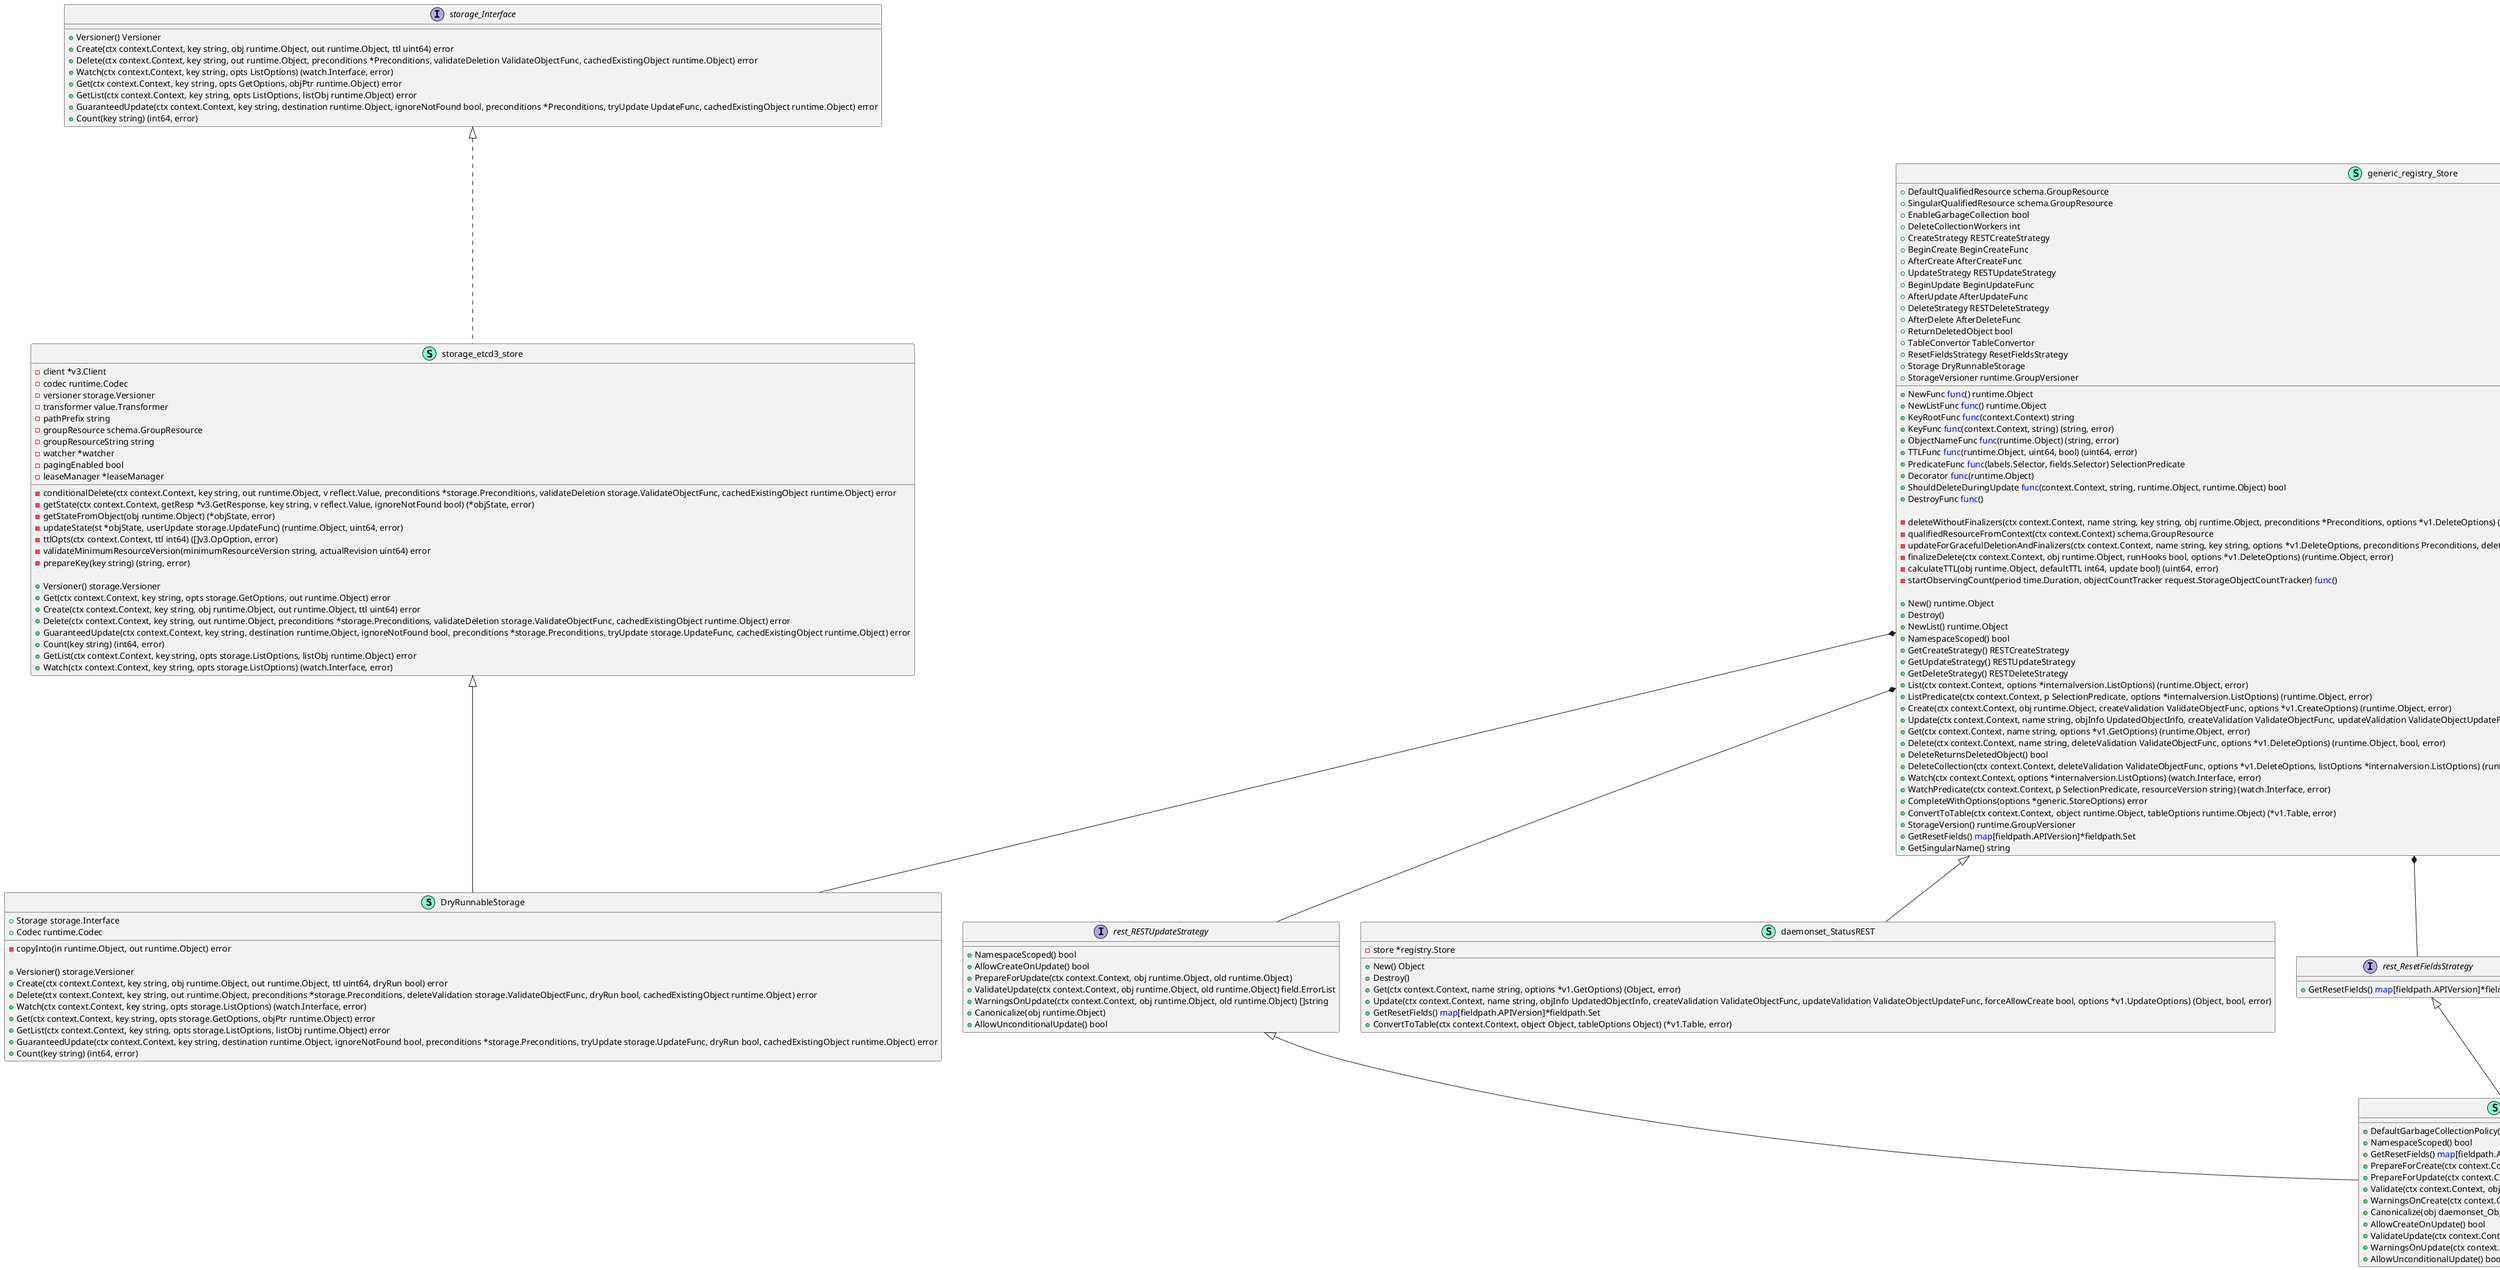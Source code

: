 @startuml
    class DryRunnableStorage << (S,Aquamarine) >> {
        + Storage storage.Interface
        + Codec runtime.Codec

        - copyInto(in runtime.Object, out runtime.Object) error

        + Versioner() storage.Versioner
        + Create(ctx context.Context, key string, obj runtime.Object, out runtime.Object, ttl uint64, dryRun bool) error
        + Delete(ctx context.Context, key string, out runtime.Object, preconditions *storage.Preconditions, deleteValidation storage.ValidateObjectFunc, dryRun bool, cachedExistingObject runtime.Object) error
        + Watch(ctx context.Context, key string, opts storage.ListOptions) (watch.Interface, error)
        + Get(ctx context.Context, key string, opts storage.GetOptions, objPtr runtime.Object) error
        + GetList(ctx context.Context, key string, opts storage.ListOptions, listObj runtime.Object) error
        + GuaranteedUpdate(ctx context.Context, key string, destination runtime.Object, ignoreNotFound bool, preconditions *storage.Preconditions, tryUpdate storage.UpdateFunc, dryRun bool, cachedExistingObject runtime.Object) error
        + Count(key string) (int64, error)

    }

    class storage_etcd3_store << (S,Aquamarine) >> {
        - client *v3.Client
        - codec runtime.Codec
        - versioner storage.Versioner
        - transformer value.Transformer
        - pathPrefix string
        - groupResource schema.GroupResource
        - groupResourceString string
        - watcher *watcher
        - pagingEnabled bool
        - leaseManager *leaseManager

        - conditionalDelete(ctx context.Context, key string, out runtime.Object, v reflect.Value, preconditions *storage.Preconditions, validateDeletion storage.ValidateObjectFunc, cachedExistingObject runtime.Object) error
        - getState(ctx context.Context, getResp *v3.GetResponse, key string, v reflect.Value, ignoreNotFound bool) (*objState, error)
        - getStateFromObject(obj runtime.Object) (*objState, error)
        - updateState(st *objState, userUpdate storage.UpdateFunc) (runtime.Object, uint64, error)
        - ttlOpts(ctx context.Context, ttl int64) ([]v3.OpOption, error)
        - validateMinimumResourceVersion(minimumResourceVersion string, actualRevision uint64) error
        - prepareKey(key string) (string, error)

        + Versioner() storage.Versioner
        + Get(ctx context.Context, key string, opts storage.GetOptions, out runtime.Object) error
        + Create(ctx context.Context, key string, obj runtime.Object, out runtime.Object, ttl uint64) error
        + Delete(ctx context.Context, key string, out runtime.Object, preconditions *storage.Preconditions, validateDeletion storage.ValidateObjectFunc, cachedExistingObject runtime.Object) error
        + GuaranteedUpdate(ctx context.Context, key string, destination runtime.Object, ignoreNotFound bool, preconditions *storage.Preconditions, tryUpdate storage.UpdateFunc, cachedExistingObject runtime.Object) error
        + Count(key string) (int64, error)
        + GetList(ctx context.Context, key string, opts storage.ListOptions, listObj runtime.Object) error
        + Watch(ctx context.Context, key string, opts storage.ListOptions) (watch.Interface, error)

    }

        interface storage_Interface  {
        + Versioner() Versioner
        + Create(ctx context.Context, key string, obj runtime.Object, out runtime.Object, ttl uint64) error
        + Delete(ctx context.Context, key string, out runtime.Object, preconditions *Preconditions, validateDeletion ValidateObjectFunc, cachedExistingObject runtime.Object) error
        + Watch(ctx context.Context, key string, opts ListOptions) (watch.Interface, error)
        + Get(ctx context.Context, key string, opts GetOptions, objPtr runtime.Object) error
        + GetList(ctx context.Context, key string, opts ListOptions, listObj runtime.Object) error
        + GuaranteedUpdate(ctx context.Context, key string, destination runtime.Object, ignoreNotFound bool, preconditions *Preconditions, tryUpdate UpdateFunc, cachedExistingObject runtime.Object) error
        + Count(key string) (int64, error)

    }

    interface rest_RESTCreateStrategy  {
        + NamespaceScoped() bool
        + PrepareForCreate(ctx context.Context, obj runtime.Object) 
        + Validate(ctx context.Context, obj runtime.Object) field.ErrorList
        + WarningsOnCreate(ctx context.Context, obj runtime.Object) []string
        + Canonicalize(obj runtime.Object) 

    }

    interface runtime_interface_ObjectTyper  {
        + ObjectKinds( Object) ([]schema.GroupVersionKind, bool, error)
        + Recognizes(gvk schema.GroupVersionKind) bool

    }

    interface rest_RESTDeleteStrategy  {
    }

    interface rest_RESTUpdateStrategy  {
        + NamespaceScoped() bool
        + AllowCreateOnUpdate() bool
        + PrepareForUpdate(ctx context.Context, obj runtime.Object, old runtime.Object) 
        + ValidateUpdate(ctx context.Context, obj runtime.Object, old runtime.Object) field.ErrorList
        + WarningsOnUpdate(ctx context.Context, obj runtime.Object, old runtime.Object) []string
        + Canonicalize(obj runtime.Object) 
        + AllowUnconditionalUpdate() bool

    }

        interface rest_ResetFieldsStrategy  {
        + GetResetFields() <font color=blue>map</font>[fieldpath.APIVersion]*fieldpath.Set

    }

    class generic_registry_Store << (S,Aquamarine) >> {
        + NewFunc <font color=blue>func</font>() runtime.Object
        + NewListFunc <font color=blue>func</font>() runtime.Object
        + DefaultQualifiedResource schema.GroupResource
        + SingularQualifiedResource schema.GroupResource
        + KeyRootFunc <font color=blue>func</font>(context.Context) string
        + KeyFunc <font color=blue>func</font>(context.Context, string) (string, error)
        + ObjectNameFunc <font color=blue>func</font>(runtime.Object) (string, error)
        + TTLFunc <font color=blue>func</font>(runtime.Object, uint64, bool) (uint64, error)
        + PredicateFunc <font color=blue>func</font>(labels.Selector, fields.Selector) SelectionPredicate
        + EnableGarbageCollection bool
        + DeleteCollectionWorkers int
        + Decorator <font color=blue>func</font>(runtime.Object) 
        + CreateStrategy RESTCreateStrategy
        + BeginCreate BeginCreateFunc
        + AfterCreate AfterCreateFunc
        + UpdateStrategy RESTUpdateStrategy
        + BeginUpdate BeginUpdateFunc
        + AfterUpdate AfterUpdateFunc
        + DeleteStrategy RESTDeleteStrategy
        + AfterDelete AfterDeleteFunc
        + ReturnDeletedObject bool
        + ShouldDeleteDuringUpdate <font color=blue>func</font>(context.Context, string, runtime.Object, runtime.Object) bool
        + TableConvertor TableConvertor
        + ResetFieldsStrategy ResetFieldsStrategy
        + Storage DryRunnableStorage
        + StorageVersioner runtime.GroupVersioner
        + DestroyFunc <font color=blue>func</font>() 

        - deleteWithoutFinalizers(ctx context.Context, name string, key string, obj runtime.Object, preconditions *Preconditions, options *v1.DeleteOptions) (runtime.Object, bool, error)
        - qualifiedResourceFromContext(ctx context.Context) schema.GroupResource
        - updateForGracefulDeletionAndFinalizers(ctx context.Context, name string, key string, options *v1.DeleteOptions, preconditions Preconditions, deleteValidation ValidateObjectFunc, in runtime.Object) (error, bool, bool, runtime.Object, runtime.Object)
        - finalizeDelete(ctx context.Context, obj runtime.Object, runHooks bool, options *v1.DeleteOptions) (runtime.Object, error)
        - calculateTTL(obj runtime.Object, defaultTTL int64, update bool) (uint64, error)
        - startObservingCount(period time.Duration, objectCountTracker request.StorageObjectCountTracker) <font color=blue>func</font>() 

        + New() runtime.Object
        + Destroy() 
        + NewList() runtime.Object
        + NamespaceScoped() bool
        + GetCreateStrategy() RESTCreateStrategy
        + GetUpdateStrategy() RESTUpdateStrategy
        + GetDeleteStrategy() RESTDeleteStrategy
        + List(ctx context.Context, options *internalversion.ListOptions) (runtime.Object, error)
        + ListPredicate(ctx context.Context, p SelectionPredicate, options *internalversion.ListOptions) (runtime.Object, error)
        + Create(ctx context.Context, obj runtime.Object, createValidation ValidateObjectFunc, options *v1.CreateOptions) (runtime.Object, error)
        + Update(ctx context.Context, name string, objInfo UpdatedObjectInfo, createValidation ValidateObjectFunc, updateValidation ValidateObjectUpdateFunc, forceAllowCreate bool, options *v1.UpdateOptions) (runtime.Object, bool, error)
        + Get(ctx context.Context, name string, options *v1.GetOptions) (runtime.Object, error)
        + Delete(ctx context.Context, name string, deleteValidation ValidateObjectFunc, options *v1.DeleteOptions) (runtime.Object, bool, error)
        + DeleteReturnsDeletedObject() bool
        + DeleteCollection(ctx context.Context, deleteValidation ValidateObjectFunc, options *v1.DeleteOptions, listOptions *internalversion.ListOptions) (runtime.Object, error)
        + Watch(ctx context.Context, options *internalversion.ListOptions) (watch.Interface, error)
        + WatchPredicate(ctx context.Context, p SelectionPredicate, resourceVersion string) (watch.Interface, error)
        + CompleteWithOptions(options *generic.StoreOptions) error
        + ConvertToTable(ctx context.Context, object runtime.Object, tableOptions runtime.Object) (*v1.Table, error)
        + StorageVersion() runtime.GroupVersioner
        + GetResetFields() <font color=blue>map</font>[fieldpath.APIVersion]*fieldpath.Set
        + GetSingularName() string

    }


    class daemonset_REST << (S,Aquamarine) >> {
        + ShortNames() []string
        + Categories() []string

    }
    class daemonset_StatusREST << (S,Aquamarine) >> {
        - store *registry.Store

        + New() Object
        + Destroy() 
        + Get(ctx context.Context, name string, options *v1.GetOptions) (Object, error)
        + Update(ctx context.Context, name string, objInfo UpdatedObjectInfo, createValidation ValidateObjectFunc, updateValidation ValidateObjectUpdateFunc, forceAllowCreate bool, options *v1.UpdateOptions) (Object, bool, error)
        + GetResetFields() <font color=blue>map</font>[fieldpath.APIVersion]*fieldpath.Set
        + ConvertToTable(ctx context.Context, object Object, tableOptions Object) (*v1.Table, error)

    }

        class daemonset_daemonSetStrategy << (S,Aquamarine) >> {
        + DefaultGarbageCollectionPolicy(ctx context.Context) daemonset_GarbageCollectionPolicy
        + NamespaceScoped() bool
        + GetResetFields() <font color=blue>map</font>[fieldpath.APIVersion]*fieldpath.Set
        + PrepareForCreate(ctx context.Context, obj daemonset_Object) 
        + PrepareForUpdate(ctx context.Context, obj daemonset_Object, old daemonset_Object) 
        + Validate(ctx context.Context, obj daemonset_Object) field.ErrorList
        + WarningsOnCreate(ctx context.Context, obj daemonset_Object) []string
        + Canonicalize(obj daemonset_Object) 
        + AllowCreateOnUpdate() bool
        + ValidateUpdate(ctx context.Context, obj daemonset_Object, old daemonset_Object) field.ErrorList
        + WarningsOnUpdate(ctx context.Context, obj daemonset_Object, old daemonset_Object) []string
        + AllowUnconditionalUpdate() bool

    }

"storage_Interface" <|.. "storage_etcd3_store"
"storage_etcd3_store" <|-- "DryRunnableStorage"
"runtime_interface_ObjectTyper" <|-- "rest_RESTDeleteStrategy"

"generic_registry_Store" <|-- "daemonset_REST"
"generic_registry_Store" <|-- "daemonset_StatusREST"
"generic_registry_Store" *-- "DryRunnableStorage"
"generic_registry_Store" *-- "rest_RESTCreateStrategy"
"generic_registry_Store" *-- "rest_RESTUpdateStrategy"
"generic_registry_Store" *-- "rest_RESTDeleteStrategy"
"generic_registry_Store" *-- "rest_ResetFieldsStrategy"

"rest_RESTCreateStrategy" <|-- "daemonset_daemonSetStrategy"
"rest_RESTUpdateStrategy" <|-- "daemonset_daemonSetStrategy"
"rest_RESTDeleteStrategy" <|-- "daemonset_daemonSetStrategy"
"rest_ResetFieldsStrategy" <|-- "daemonset_daemonSetStrategy"
@enduml